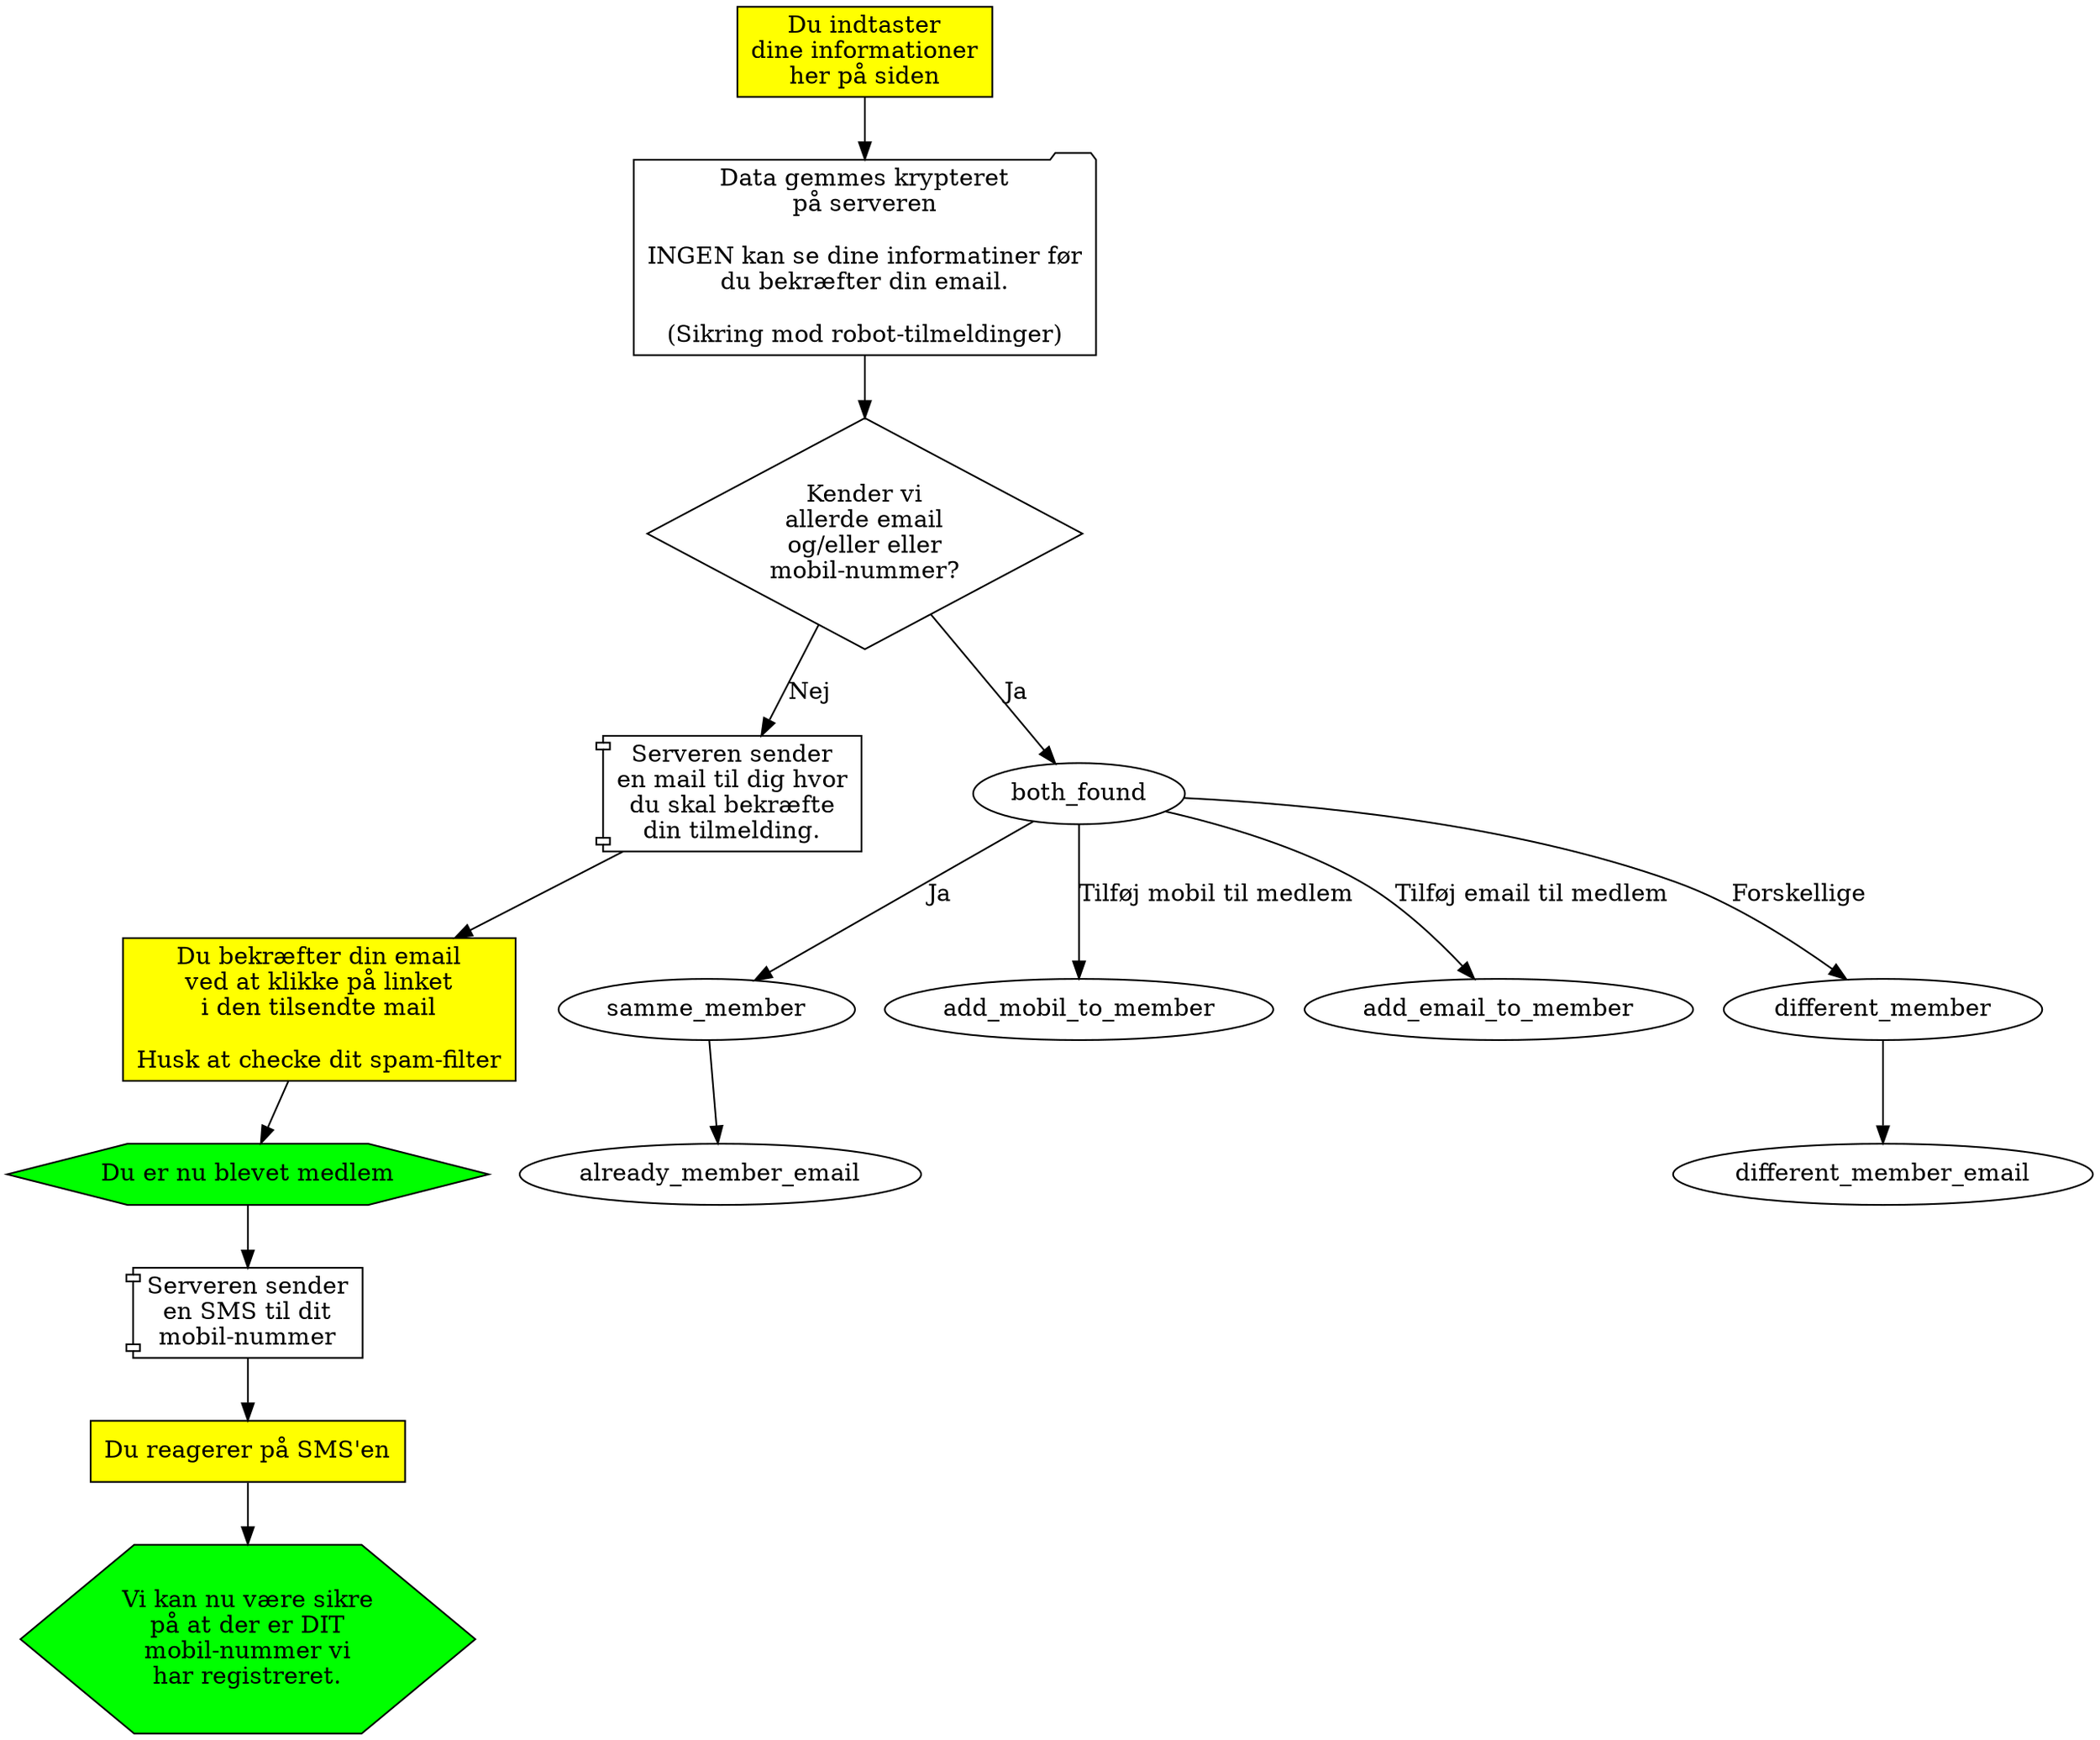 digraph indmeldelse {
  { # Dine handlinger
    node [ shape=box style=filled fillcolor=yellow ];
    indtast                [label="Du indtaster\ndine informationer\nher på siden"];
    confirm_email          [label="Du bekræfter din email\nved at klikke på linket\ni den tilsendte mail\n\nHusk at checke dit spam-filter"];
    confirm_sms            [label="Du reagerer på SMS'en"];
  }
  send_tilmelding        [shape=folder label="Data gemmes krypteret\npå serveren\n\nINGEN kan se dine informatiner før\ndu bekræfter din email.\n\n(Sikring mod robot-tilmeldinger)"];
  { # Server-aktiviteter
    node [shape=component];
    server_sender_ny_email [label="Serveren sender\nen mail til dig hvor\ndu skal bekræfte\ndin tilmelding."];
    server_sender_sms      [label="Serveren sender\nen SMS til dit\nmobil-nummer"];
  }
  { # Results
    node [shape=hexagon   style=filled fillcolor=green ];
    du_biver_medlem  [label="Du er nu blevet medlem"];
    mobile_ok        [label="Vi kan nu være sikre\npå at der er DIT\nmobil-nummer vi\nhar registreret."]; 
  }

  findes_allerede        [shape=diamond                                 label="Kender vi\nallerde email\nog/eller eller\nmobil-nummer?"];
  
  indtast -> send_tilmelding -> findes_allerede;
                                findes_allerede -> server_sender_ny_email [label="Nej"];  server_sender_ny_email -> confirm_email -> du_biver_medlem -> server_sender_sms -> confirm_sms -> mobile_ok;
                                findes_allerede -> both_found             [label="Ja"];   both_found -> samme_member        [label="Ja"];                      samme_member -> already_member_email;
                                                                                          both_found -> add_mobil_to_member [label="Tilføj mobil til medlem"];
                                                                                          both_found -> add_email_to_member [label="Tilføj email til medlem"];
                                                                                          both_found -> different_member    [label="Forskellige"];             different_member -> different_member_email;
}

